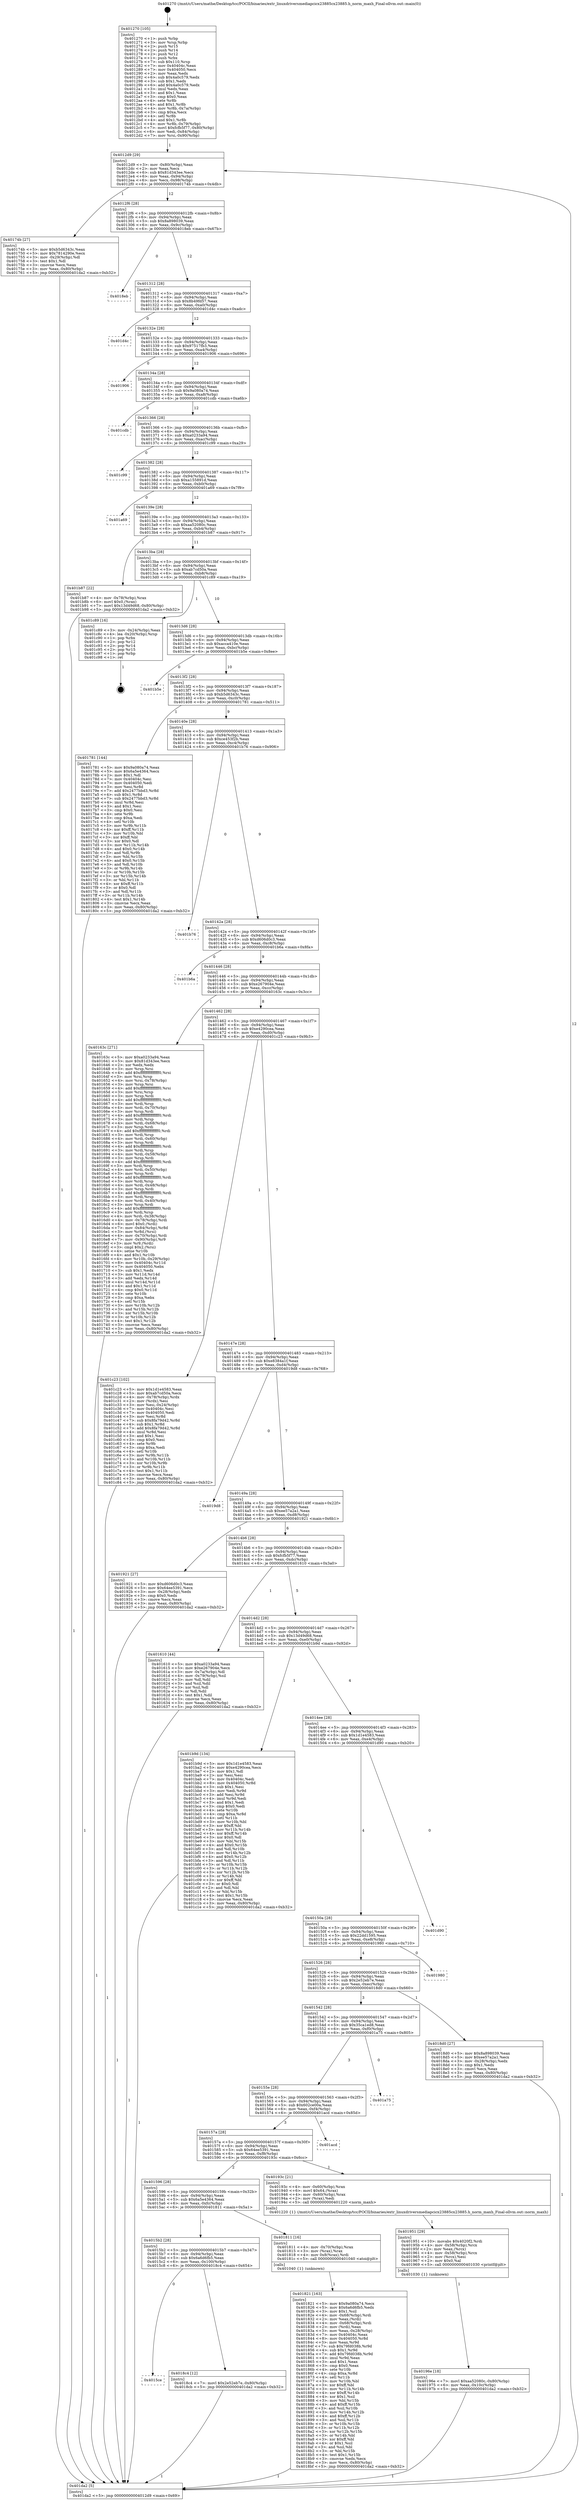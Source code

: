 digraph "0x401270" {
  label = "0x401270 (/mnt/c/Users/mathe/Desktop/tcc/POCII/binaries/extr_linuxdriversmediapcicx23885cx23885.h_norm_maxh_Final-ollvm.out::main(0))"
  labelloc = "t"
  node[shape=record]

  Entry [label="",width=0.3,height=0.3,shape=circle,fillcolor=black,style=filled]
  "0x4012d9" [label="{
     0x4012d9 [29]\l
     | [instrs]\l
     &nbsp;&nbsp;0x4012d9 \<+3\>: mov -0x80(%rbp),%eax\l
     &nbsp;&nbsp;0x4012dc \<+2\>: mov %eax,%ecx\l
     &nbsp;&nbsp;0x4012de \<+6\>: sub $0x81d343ee,%ecx\l
     &nbsp;&nbsp;0x4012e4 \<+6\>: mov %eax,-0x94(%rbp)\l
     &nbsp;&nbsp;0x4012ea \<+6\>: mov %ecx,-0x98(%rbp)\l
     &nbsp;&nbsp;0x4012f0 \<+6\>: je 000000000040174b \<main+0x4db\>\l
  }"]
  "0x40174b" [label="{
     0x40174b [27]\l
     | [instrs]\l
     &nbsp;&nbsp;0x40174b \<+5\>: mov $0xb5d6343c,%eax\l
     &nbsp;&nbsp;0x401750 \<+5\>: mov $0x7814290e,%ecx\l
     &nbsp;&nbsp;0x401755 \<+3\>: mov -0x29(%rbp),%dl\l
     &nbsp;&nbsp;0x401758 \<+3\>: test $0x1,%dl\l
     &nbsp;&nbsp;0x40175b \<+3\>: cmovne %ecx,%eax\l
     &nbsp;&nbsp;0x40175e \<+3\>: mov %eax,-0x80(%rbp)\l
     &nbsp;&nbsp;0x401761 \<+5\>: jmp 0000000000401da2 \<main+0xb32\>\l
  }"]
  "0x4012f6" [label="{
     0x4012f6 [28]\l
     | [instrs]\l
     &nbsp;&nbsp;0x4012f6 \<+5\>: jmp 00000000004012fb \<main+0x8b\>\l
     &nbsp;&nbsp;0x4012fb \<+6\>: mov -0x94(%rbp),%eax\l
     &nbsp;&nbsp;0x401301 \<+5\>: sub $0x8a898039,%eax\l
     &nbsp;&nbsp;0x401306 \<+6\>: mov %eax,-0x9c(%rbp)\l
     &nbsp;&nbsp;0x40130c \<+6\>: je 00000000004018eb \<main+0x67b\>\l
  }"]
  Exit [label="",width=0.3,height=0.3,shape=circle,fillcolor=black,style=filled,peripheries=2]
  "0x4018eb" [label="{
     0x4018eb\l
  }", style=dashed]
  "0x401312" [label="{
     0x401312 [28]\l
     | [instrs]\l
     &nbsp;&nbsp;0x401312 \<+5\>: jmp 0000000000401317 \<main+0xa7\>\l
     &nbsp;&nbsp;0x401317 \<+6\>: mov -0x94(%rbp),%eax\l
     &nbsp;&nbsp;0x40131d \<+5\>: sub $0x8b49fd57,%eax\l
     &nbsp;&nbsp;0x401322 \<+6\>: mov %eax,-0xa0(%rbp)\l
     &nbsp;&nbsp;0x401328 \<+6\>: je 0000000000401d4c \<main+0xadc\>\l
  }"]
  "0x40196e" [label="{
     0x40196e [18]\l
     | [instrs]\l
     &nbsp;&nbsp;0x40196e \<+7\>: movl $0xaa52080c,-0x80(%rbp)\l
     &nbsp;&nbsp;0x401975 \<+6\>: mov %eax,-0x10c(%rbp)\l
     &nbsp;&nbsp;0x40197b \<+5\>: jmp 0000000000401da2 \<main+0xb32\>\l
  }"]
  "0x401d4c" [label="{
     0x401d4c\l
  }", style=dashed]
  "0x40132e" [label="{
     0x40132e [28]\l
     | [instrs]\l
     &nbsp;&nbsp;0x40132e \<+5\>: jmp 0000000000401333 \<main+0xc3\>\l
     &nbsp;&nbsp;0x401333 \<+6\>: mov -0x94(%rbp),%eax\l
     &nbsp;&nbsp;0x401339 \<+5\>: sub $0x97517fb3,%eax\l
     &nbsp;&nbsp;0x40133e \<+6\>: mov %eax,-0xa4(%rbp)\l
     &nbsp;&nbsp;0x401344 \<+6\>: je 0000000000401906 \<main+0x696\>\l
  }"]
  "0x401951" [label="{
     0x401951 [29]\l
     | [instrs]\l
     &nbsp;&nbsp;0x401951 \<+10\>: movabs $0x4020f2,%rdi\l
     &nbsp;&nbsp;0x40195b \<+4\>: mov -0x58(%rbp),%rcx\l
     &nbsp;&nbsp;0x40195f \<+2\>: mov %eax,(%rcx)\l
     &nbsp;&nbsp;0x401961 \<+4\>: mov -0x58(%rbp),%rcx\l
     &nbsp;&nbsp;0x401965 \<+2\>: mov (%rcx),%esi\l
     &nbsp;&nbsp;0x401967 \<+2\>: mov $0x0,%al\l
     &nbsp;&nbsp;0x401969 \<+5\>: call 0000000000401030 \<printf@plt\>\l
     | [calls]\l
     &nbsp;&nbsp;0x401030 \{1\} (unknown)\l
  }"]
  "0x401906" [label="{
     0x401906\l
  }", style=dashed]
  "0x40134a" [label="{
     0x40134a [28]\l
     | [instrs]\l
     &nbsp;&nbsp;0x40134a \<+5\>: jmp 000000000040134f \<main+0xdf\>\l
     &nbsp;&nbsp;0x40134f \<+6\>: mov -0x94(%rbp),%eax\l
     &nbsp;&nbsp;0x401355 \<+5\>: sub $0x9a080a74,%eax\l
     &nbsp;&nbsp;0x40135a \<+6\>: mov %eax,-0xa8(%rbp)\l
     &nbsp;&nbsp;0x401360 \<+6\>: je 0000000000401cdb \<main+0xa6b\>\l
  }"]
  "0x4015ce" [label="{
     0x4015ce\l
  }", style=dashed]
  "0x401cdb" [label="{
     0x401cdb\l
  }", style=dashed]
  "0x401366" [label="{
     0x401366 [28]\l
     | [instrs]\l
     &nbsp;&nbsp;0x401366 \<+5\>: jmp 000000000040136b \<main+0xfb\>\l
     &nbsp;&nbsp;0x40136b \<+6\>: mov -0x94(%rbp),%eax\l
     &nbsp;&nbsp;0x401371 \<+5\>: sub $0xa0233a94,%eax\l
     &nbsp;&nbsp;0x401376 \<+6\>: mov %eax,-0xac(%rbp)\l
     &nbsp;&nbsp;0x40137c \<+6\>: je 0000000000401c99 \<main+0xa29\>\l
  }"]
  "0x4018c4" [label="{
     0x4018c4 [12]\l
     | [instrs]\l
     &nbsp;&nbsp;0x4018c4 \<+7\>: movl $0x2e52eb7e,-0x80(%rbp)\l
     &nbsp;&nbsp;0x4018cb \<+5\>: jmp 0000000000401da2 \<main+0xb32\>\l
  }"]
  "0x401c99" [label="{
     0x401c99\l
  }", style=dashed]
  "0x401382" [label="{
     0x401382 [28]\l
     | [instrs]\l
     &nbsp;&nbsp;0x401382 \<+5\>: jmp 0000000000401387 \<main+0x117\>\l
     &nbsp;&nbsp;0x401387 \<+6\>: mov -0x94(%rbp),%eax\l
     &nbsp;&nbsp;0x40138d \<+5\>: sub $0xa155891d,%eax\l
     &nbsp;&nbsp;0x401392 \<+6\>: mov %eax,-0xb0(%rbp)\l
     &nbsp;&nbsp;0x401398 \<+6\>: je 0000000000401a69 \<main+0x7f9\>\l
  }"]
  "0x401821" [label="{
     0x401821 [163]\l
     | [instrs]\l
     &nbsp;&nbsp;0x401821 \<+5\>: mov $0x9a080a74,%ecx\l
     &nbsp;&nbsp;0x401826 \<+5\>: mov $0x6a6d6fb5,%edx\l
     &nbsp;&nbsp;0x40182b \<+3\>: mov $0x1,%sil\l
     &nbsp;&nbsp;0x40182e \<+4\>: mov -0x68(%rbp),%rdi\l
     &nbsp;&nbsp;0x401832 \<+2\>: mov %eax,(%rdi)\l
     &nbsp;&nbsp;0x401834 \<+4\>: mov -0x68(%rbp),%rdi\l
     &nbsp;&nbsp;0x401838 \<+2\>: mov (%rdi),%eax\l
     &nbsp;&nbsp;0x40183a \<+3\>: mov %eax,-0x28(%rbp)\l
     &nbsp;&nbsp;0x40183d \<+7\>: mov 0x40404c,%eax\l
     &nbsp;&nbsp;0x401844 \<+8\>: mov 0x404050,%r8d\l
     &nbsp;&nbsp;0x40184c \<+3\>: mov %eax,%r9d\l
     &nbsp;&nbsp;0x40184f \<+7\>: sub $0x79fd038b,%r9d\l
     &nbsp;&nbsp;0x401856 \<+4\>: sub $0x1,%r9d\l
     &nbsp;&nbsp;0x40185a \<+7\>: add $0x79fd038b,%r9d\l
     &nbsp;&nbsp;0x401861 \<+4\>: imul %r9d,%eax\l
     &nbsp;&nbsp;0x401865 \<+3\>: and $0x1,%eax\l
     &nbsp;&nbsp;0x401868 \<+3\>: cmp $0x0,%eax\l
     &nbsp;&nbsp;0x40186b \<+4\>: sete %r10b\l
     &nbsp;&nbsp;0x40186f \<+4\>: cmp $0xa,%r8d\l
     &nbsp;&nbsp;0x401873 \<+4\>: setl %r11b\l
     &nbsp;&nbsp;0x401877 \<+3\>: mov %r10b,%bl\l
     &nbsp;&nbsp;0x40187a \<+3\>: xor $0xff,%bl\l
     &nbsp;&nbsp;0x40187d \<+3\>: mov %r11b,%r14b\l
     &nbsp;&nbsp;0x401880 \<+4\>: xor $0xff,%r14b\l
     &nbsp;&nbsp;0x401884 \<+4\>: xor $0x1,%sil\l
     &nbsp;&nbsp;0x401888 \<+3\>: mov %bl,%r15b\l
     &nbsp;&nbsp;0x40188b \<+4\>: and $0xff,%r15b\l
     &nbsp;&nbsp;0x40188f \<+3\>: and %sil,%r10b\l
     &nbsp;&nbsp;0x401892 \<+3\>: mov %r14b,%r12b\l
     &nbsp;&nbsp;0x401895 \<+4\>: and $0xff,%r12b\l
     &nbsp;&nbsp;0x401899 \<+3\>: and %sil,%r11b\l
     &nbsp;&nbsp;0x40189c \<+3\>: or %r10b,%r15b\l
     &nbsp;&nbsp;0x40189f \<+3\>: or %r11b,%r12b\l
     &nbsp;&nbsp;0x4018a2 \<+3\>: xor %r12b,%r15b\l
     &nbsp;&nbsp;0x4018a5 \<+3\>: or %r14b,%bl\l
     &nbsp;&nbsp;0x4018a8 \<+3\>: xor $0xff,%bl\l
     &nbsp;&nbsp;0x4018ab \<+4\>: or $0x1,%sil\l
     &nbsp;&nbsp;0x4018af \<+3\>: and %sil,%bl\l
     &nbsp;&nbsp;0x4018b2 \<+3\>: or %bl,%r15b\l
     &nbsp;&nbsp;0x4018b5 \<+4\>: test $0x1,%r15b\l
     &nbsp;&nbsp;0x4018b9 \<+3\>: cmovne %edx,%ecx\l
     &nbsp;&nbsp;0x4018bc \<+3\>: mov %ecx,-0x80(%rbp)\l
     &nbsp;&nbsp;0x4018bf \<+5\>: jmp 0000000000401da2 \<main+0xb32\>\l
  }"]
  "0x401a69" [label="{
     0x401a69\l
  }", style=dashed]
  "0x40139e" [label="{
     0x40139e [28]\l
     | [instrs]\l
     &nbsp;&nbsp;0x40139e \<+5\>: jmp 00000000004013a3 \<main+0x133\>\l
     &nbsp;&nbsp;0x4013a3 \<+6\>: mov -0x94(%rbp),%eax\l
     &nbsp;&nbsp;0x4013a9 \<+5\>: sub $0xaa52080c,%eax\l
     &nbsp;&nbsp;0x4013ae \<+6\>: mov %eax,-0xb4(%rbp)\l
     &nbsp;&nbsp;0x4013b4 \<+6\>: je 0000000000401b87 \<main+0x917\>\l
  }"]
  "0x4015b2" [label="{
     0x4015b2 [28]\l
     | [instrs]\l
     &nbsp;&nbsp;0x4015b2 \<+5\>: jmp 00000000004015b7 \<main+0x347\>\l
     &nbsp;&nbsp;0x4015b7 \<+6\>: mov -0x94(%rbp),%eax\l
     &nbsp;&nbsp;0x4015bd \<+5\>: sub $0x6a6d6fb5,%eax\l
     &nbsp;&nbsp;0x4015c2 \<+6\>: mov %eax,-0x100(%rbp)\l
     &nbsp;&nbsp;0x4015c8 \<+6\>: je 00000000004018c4 \<main+0x654\>\l
  }"]
  "0x401b87" [label="{
     0x401b87 [22]\l
     | [instrs]\l
     &nbsp;&nbsp;0x401b87 \<+4\>: mov -0x78(%rbp),%rax\l
     &nbsp;&nbsp;0x401b8b \<+6\>: movl $0x0,(%rax)\l
     &nbsp;&nbsp;0x401b91 \<+7\>: movl $0x13d49d68,-0x80(%rbp)\l
     &nbsp;&nbsp;0x401b98 \<+5\>: jmp 0000000000401da2 \<main+0xb32\>\l
  }"]
  "0x4013ba" [label="{
     0x4013ba [28]\l
     | [instrs]\l
     &nbsp;&nbsp;0x4013ba \<+5\>: jmp 00000000004013bf \<main+0x14f\>\l
     &nbsp;&nbsp;0x4013bf \<+6\>: mov -0x94(%rbp),%eax\l
     &nbsp;&nbsp;0x4013c5 \<+5\>: sub $0xab7cd50a,%eax\l
     &nbsp;&nbsp;0x4013ca \<+6\>: mov %eax,-0xb8(%rbp)\l
     &nbsp;&nbsp;0x4013d0 \<+6\>: je 0000000000401c89 \<main+0xa19\>\l
  }"]
  "0x401811" [label="{
     0x401811 [16]\l
     | [instrs]\l
     &nbsp;&nbsp;0x401811 \<+4\>: mov -0x70(%rbp),%rax\l
     &nbsp;&nbsp;0x401815 \<+3\>: mov (%rax),%rax\l
     &nbsp;&nbsp;0x401818 \<+4\>: mov 0x8(%rax),%rdi\l
     &nbsp;&nbsp;0x40181c \<+5\>: call 0000000000401040 \<atoi@plt\>\l
     | [calls]\l
     &nbsp;&nbsp;0x401040 \{1\} (unknown)\l
  }"]
  "0x401c89" [label="{
     0x401c89 [16]\l
     | [instrs]\l
     &nbsp;&nbsp;0x401c89 \<+3\>: mov -0x24(%rbp),%eax\l
     &nbsp;&nbsp;0x401c8c \<+4\>: lea -0x20(%rbp),%rsp\l
     &nbsp;&nbsp;0x401c90 \<+1\>: pop %rbx\l
     &nbsp;&nbsp;0x401c91 \<+2\>: pop %r12\l
     &nbsp;&nbsp;0x401c93 \<+2\>: pop %r14\l
     &nbsp;&nbsp;0x401c95 \<+2\>: pop %r15\l
     &nbsp;&nbsp;0x401c97 \<+1\>: pop %rbp\l
     &nbsp;&nbsp;0x401c98 \<+1\>: ret\l
  }"]
  "0x4013d6" [label="{
     0x4013d6 [28]\l
     | [instrs]\l
     &nbsp;&nbsp;0x4013d6 \<+5\>: jmp 00000000004013db \<main+0x16b\>\l
     &nbsp;&nbsp;0x4013db \<+6\>: mov -0x94(%rbp),%eax\l
     &nbsp;&nbsp;0x4013e1 \<+5\>: sub $0xacca410e,%eax\l
     &nbsp;&nbsp;0x4013e6 \<+6\>: mov %eax,-0xbc(%rbp)\l
     &nbsp;&nbsp;0x4013ec \<+6\>: je 0000000000401b5e \<main+0x8ee\>\l
  }"]
  "0x401596" [label="{
     0x401596 [28]\l
     | [instrs]\l
     &nbsp;&nbsp;0x401596 \<+5\>: jmp 000000000040159b \<main+0x32b\>\l
     &nbsp;&nbsp;0x40159b \<+6\>: mov -0x94(%rbp),%eax\l
     &nbsp;&nbsp;0x4015a1 \<+5\>: sub $0x6a5e4364,%eax\l
     &nbsp;&nbsp;0x4015a6 \<+6\>: mov %eax,-0xfc(%rbp)\l
     &nbsp;&nbsp;0x4015ac \<+6\>: je 0000000000401811 \<main+0x5a1\>\l
  }"]
  "0x401b5e" [label="{
     0x401b5e\l
  }", style=dashed]
  "0x4013f2" [label="{
     0x4013f2 [28]\l
     | [instrs]\l
     &nbsp;&nbsp;0x4013f2 \<+5\>: jmp 00000000004013f7 \<main+0x187\>\l
     &nbsp;&nbsp;0x4013f7 \<+6\>: mov -0x94(%rbp),%eax\l
     &nbsp;&nbsp;0x4013fd \<+5\>: sub $0xb5d6343c,%eax\l
     &nbsp;&nbsp;0x401402 \<+6\>: mov %eax,-0xc0(%rbp)\l
     &nbsp;&nbsp;0x401408 \<+6\>: je 0000000000401781 \<main+0x511\>\l
  }"]
  "0x40193c" [label="{
     0x40193c [21]\l
     | [instrs]\l
     &nbsp;&nbsp;0x40193c \<+4\>: mov -0x60(%rbp),%rax\l
     &nbsp;&nbsp;0x401940 \<+6\>: movl $0x64,(%rax)\l
     &nbsp;&nbsp;0x401946 \<+4\>: mov -0x60(%rbp),%rax\l
     &nbsp;&nbsp;0x40194a \<+2\>: mov (%rax),%edi\l
     &nbsp;&nbsp;0x40194c \<+5\>: call 0000000000401220 \<norm_maxh\>\l
     | [calls]\l
     &nbsp;&nbsp;0x401220 \{1\} (/mnt/c/Users/mathe/Desktop/tcc/POCII/binaries/extr_linuxdriversmediapcicx23885cx23885.h_norm_maxh_Final-ollvm.out::norm_maxh)\l
  }"]
  "0x401781" [label="{
     0x401781 [144]\l
     | [instrs]\l
     &nbsp;&nbsp;0x401781 \<+5\>: mov $0x9a080a74,%eax\l
     &nbsp;&nbsp;0x401786 \<+5\>: mov $0x6a5e4364,%ecx\l
     &nbsp;&nbsp;0x40178b \<+2\>: mov $0x1,%dl\l
     &nbsp;&nbsp;0x40178d \<+7\>: mov 0x40404c,%esi\l
     &nbsp;&nbsp;0x401794 \<+7\>: mov 0x404050,%edi\l
     &nbsp;&nbsp;0x40179b \<+3\>: mov %esi,%r8d\l
     &nbsp;&nbsp;0x40179e \<+7\>: add $0x2477bbd3,%r8d\l
     &nbsp;&nbsp;0x4017a5 \<+4\>: sub $0x1,%r8d\l
     &nbsp;&nbsp;0x4017a9 \<+7\>: sub $0x2477bbd3,%r8d\l
     &nbsp;&nbsp;0x4017b0 \<+4\>: imul %r8d,%esi\l
     &nbsp;&nbsp;0x4017b4 \<+3\>: and $0x1,%esi\l
     &nbsp;&nbsp;0x4017b7 \<+3\>: cmp $0x0,%esi\l
     &nbsp;&nbsp;0x4017ba \<+4\>: sete %r9b\l
     &nbsp;&nbsp;0x4017be \<+3\>: cmp $0xa,%edi\l
     &nbsp;&nbsp;0x4017c1 \<+4\>: setl %r10b\l
     &nbsp;&nbsp;0x4017c5 \<+3\>: mov %r9b,%r11b\l
     &nbsp;&nbsp;0x4017c8 \<+4\>: xor $0xff,%r11b\l
     &nbsp;&nbsp;0x4017cc \<+3\>: mov %r10b,%bl\l
     &nbsp;&nbsp;0x4017cf \<+3\>: xor $0xff,%bl\l
     &nbsp;&nbsp;0x4017d2 \<+3\>: xor $0x0,%dl\l
     &nbsp;&nbsp;0x4017d5 \<+3\>: mov %r11b,%r14b\l
     &nbsp;&nbsp;0x4017d8 \<+4\>: and $0x0,%r14b\l
     &nbsp;&nbsp;0x4017dc \<+3\>: and %dl,%r9b\l
     &nbsp;&nbsp;0x4017df \<+3\>: mov %bl,%r15b\l
     &nbsp;&nbsp;0x4017e2 \<+4\>: and $0x0,%r15b\l
     &nbsp;&nbsp;0x4017e6 \<+3\>: and %dl,%r10b\l
     &nbsp;&nbsp;0x4017e9 \<+3\>: or %r9b,%r14b\l
     &nbsp;&nbsp;0x4017ec \<+3\>: or %r10b,%r15b\l
     &nbsp;&nbsp;0x4017ef \<+3\>: xor %r15b,%r14b\l
     &nbsp;&nbsp;0x4017f2 \<+3\>: or %bl,%r11b\l
     &nbsp;&nbsp;0x4017f5 \<+4\>: xor $0xff,%r11b\l
     &nbsp;&nbsp;0x4017f9 \<+3\>: or $0x0,%dl\l
     &nbsp;&nbsp;0x4017fc \<+3\>: and %dl,%r11b\l
     &nbsp;&nbsp;0x4017ff \<+3\>: or %r11b,%r14b\l
     &nbsp;&nbsp;0x401802 \<+4\>: test $0x1,%r14b\l
     &nbsp;&nbsp;0x401806 \<+3\>: cmovne %ecx,%eax\l
     &nbsp;&nbsp;0x401809 \<+3\>: mov %eax,-0x80(%rbp)\l
     &nbsp;&nbsp;0x40180c \<+5\>: jmp 0000000000401da2 \<main+0xb32\>\l
  }"]
  "0x40140e" [label="{
     0x40140e [28]\l
     | [instrs]\l
     &nbsp;&nbsp;0x40140e \<+5\>: jmp 0000000000401413 \<main+0x1a3\>\l
     &nbsp;&nbsp;0x401413 \<+6\>: mov -0x94(%rbp),%eax\l
     &nbsp;&nbsp;0x401419 \<+5\>: sub $0xce453f2b,%eax\l
     &nbsp;&nbsp;0x40141e \<+6\>: mov %eax,-0xc4(%rbp)\l
     &nbsp;&nbsp;0x401424 \<+6\>: je 0000000000401b76 \<main+0x906\>\l
  }"]
  "0x40157a" [label="{
     0x40157a [28]\l
     | [instrs]\l
     &nbsp;&nbsp;0x40157a \<+5\>: jmp 000000000040157f \<main+0x30f\>\l
     &nbsp;&nbsp;0x40157f \<+6\>: mov -0x94(%rbp),%eax\l
     &nbsp;&nbsp;0x401585 \<+5\>: sub $0x64ee5391,%eax\l
     &nbsp;&nbsp;0x40158a \<+6\>: mov %eax,-0xf8(%rbp)\l
     &nbsp;&nbsp;0x401590 \<+6\>: je 000000000040193c \<main+0x6cc\>\l
  }"]
  "0x401b76" [label="{
     0x401b76\l
  }", style=dashed]
  "0x40142a" [label="{
     0x40142a [28]\l
     | [instrs]\l
     &nbsp;&nbsp;0x40142a \<+5\>: jmp 000000000040142f \<main+0x1bf\>\l
     &nbsp;&nbsp;0x40142f \<+6\>: mov -0x94(%rbp),%eax\l
     &nbsp;&nbsp;0x401435 \<+5\>: sub $0xd606d0c3,%eax\l
     &nbsp;&nbsp;0x40143a \<+6\>: mov %eax,-0xc8(%rbp)\l
     &nbsp;&nbsp;0x401440 \<+6\>: je 0000000000401b6a \<main+0x8fa\>\l
  }"]
  "0x401acd" [label="{
     0x401acd\l
  }", style=dashed]
  "0x401b6a" [label="{
     0x401b6a\l
  }", style=dashed]
  "0x401446" [label="{
     0x401446 [28]\l
     | [instrs]\l
     &nbsp;&nbsp;0x401446 \<+5\>: jmp 000000000040144b \<main+0x1db\>\l
     &nbsp;&nbsp;0x40144b \<+6\>: mov -0x94(%rbp),%eax\l
     &nbsp;&nbsp;0x401451 \<+5\>: sub $0xe267904e,%eax\l
     &nbsp;&nbsp;0x401456 \<+6\>: mov %eax,-0xcc(%rbp)\l
     &nbsp;&nbsp;0x40145c \<+6\>: je 000000000040163c \<main+0x3cc\>\l
  }"]
  "0x40155e" [label="{
     0x40155e [28]\l
     | [instrs]\l
     &nbsp;&nbsp;0x40155e \<+5\>: jmp 0000000000401563 \<main+0x2f3\>\l
     &nbsp;&nbsp;0x401563 \<+6\>: mov -0x94(%rbp),%eax\l
     &nbsp;&nbsp;0x401569 \<+5\>: sub $0x602ce00a,%eax\l
     &nbsp;&nbsp;0x40156e \<+6\>: mov %eax,-0xf4(%rbp)\l
     &nbsp;&nbsp;0x401574 \<+6\>: je 0000000000401acd \<main+0x85d\>\l
  }"]
  "0x40163c" [label="{
     0x40163c [271]\l
     | [instrs]\l
     &nbsp;&nbsp;0x40163c \<+5\>: mov $0xa0233a94,%eax\l
     &nbsp;&nbsp;0x401641 \<+5\>: mov $0x81d343ee,%ecx\l
     &nbsp;&nbsp;0x401646 \<+2\>: xor %edx,%edx\l
     &nbsp;&nbsp;0x401648 \<+3\>: mov %rsp,%rsi\l
     &nbsp;&nbsp;0x40164b \<+4\>: add $0xfffffffffffffff0,%rsi\l
     &nbsp;&nbsp;0x40164f \<+3\>: mov %rsi,%rsp\l
     &nbsp;&nbsp;0x401652 \<+4\>: mov %rsi,-0x78(%rbp)\l
     &nbsp;&nbsp;0x401656 \<+3\>: mov %rsp,%rsi\l
     &nbsp;&nbsp;0x401659 \<+4\>: add $0xfffffffffffffff0,%rsi\l
     &nbsp;&nbsp;0x40165d \<+3\>: mov %rsi,%rsp\l
     &nbsp;&nbsp;0x401660 \<+3\>: mov %rsp,%rdi\l
     &nbsp;&nbsp;0x401663 \<+4\>: add $0xfffffffffffffff0,%rdi\l
     &nbsp;&nbsp;0x401667 \<+3\>: mov %rdi,%rsp\l
     &nbsp;&nbsp;0x40166a \<+4\>: mov %rdi,-0x70(%rbp)\l
     &nbsp;&nbsp;0x40166e \<+3\>: mov %rsp,%rdi\l
     &nbsp;&nbsp;0x401671 \<+4\>: add $0xfffffffffffffff0,%rdi\l
     &nbsp;&nbsp;0x401675 \<+3\>: mov %rdi,%rsp\l
     &nbsp;&nbsp;0x401678 \<+4\>: mov %rdi,-0x68(%rbp)\l
     &nbsp;&nbsp;0x40167c \<+3\>: mov %rsp,%rdi\l
     &nbsp;&nbsp;0x40167f \<+4\>: add $0xfffffffffffffff0,%rdi\l
     &nbsp;&nbsp;0x401683 \<+3\>: mov %rdi,%rsp\l
     &nbsp;&nbsp;0x401686 \<+4\>: mov %rdi,-0x60(%rbp)\l
     &nbsp;&nbsp;0x40168a \<+3\>: mov %rsp,%rdi\l
     &nbsp;&nbsp;0x40168d \<+4\>: add $0xfffffffffffffff0,%rdi\l
     &nbsp;&nbsp;0x401691 \<+3\>: mov %rdi,%rsp\l
     &nbsp;&nbsp;0x401694 \<+4\>: mov %rdi,-0x58(%rbp)\l
     &nbsp;&nbsp;0x401698 \<+3\>: mov %rsp,%rdi\l
     &nbsp;&nbsp;0x40169b \<+4\>: add $0xfffffffffffffff0,%rdi\l
     &nbsp;&nbsp;0x40169f \<+3\>: mov %rdi,%rsp\l
     &nbsp;&nbsp;0x4016a2 \<+4\>: mov %rdi,-0x50(%rbp)\l
     &nbsp;&nbsp;0x4016a6 \<+3\>: mov %rsp,%rdi\l
     &nbsp;&nbsp;0x4016a9 \<+4\>: add $0xfffffffffffffff0,%rdi\l
     &nbsp;&nbsp;0x4016ad \<+3\>: mov %rdi,%rsp\l
     &nbsp;&nbsp;0x4016b0 \<+4\>: mov %rdi,-0x48(%rbp)\l
     &nbsp;&nbsp;0x4016b4 \<+3\>: mov %rsp,%rdi\l
     &nbsp;&nbsp;0x4016b7 \<+4\>: add $0xfffffffffffffff0,%rdi\l
     &nbsp;&nbsp;0x4016bb \<+3\>: mov %rdi,%rsp\l
     &nbsp;&nbsp;0x4016be \<+4\>: mov %rdi,-0x40(%rbp)\l
     &nbsp;&nbsp;0x4016c2 \<+3\>: mov %rsp,%rdi\l
     &nbsp;&nbsp;0x4016c5 \<+4\>: add $0xfffffffffffffff0,%rdi\l
     &nbsp;&nbsp;0x4016c9 \<+3\>: mov %rdi,%rsp\l
     &nbsp;&nbsp;0x4016cc \<+4\>: mov %rdi,-0x38(%rbp)\l
     &nbsp;&nbsp;0x4016d0 \<+4\>: mov -0x78(%rbp),%rdi\l
     &nbsp;&nbsp;0x4016d4 \<+6\>: movl $0x0,(%rdi)\l
     &nbsp;&nbsp;0x4016da \<+7\>: mov -0x84(%rbp),%r8d\l
     &nbsp;&nbsp;0x4016e1 \<+3\>: mov %r8d,(%rsi)\l
     &nbsp;&nbsp;0x4016e4 \<+4\>: mov -0x70(%rbp),%rdi\l
     &nbsp;&nbsp;0x4016e8 \<+7\>: mov -0x90(%rbp),%r9\l
     &nbsp;&nbsp;0x4016ef \<+3\>: mov %r9,(%rdi)\l
     &nbsp;&nbsp;0x4016f2 \<+3\>: cmpl $0x2,(%rsi)\l
     &nbsp;&nbsp;0x4016f5 \<+4\>: setne %r10b\l
     &nbsp;&nbsp;0x4016f9 \<+4\>: and $0x1,%r10b\l
     &nbsp;&nbsp;0x4016fd \<+4\>: mov %r10b,-0x29(%rbp)\l
     &nbsp;&nbsp;0x401701 \<+8\>: mov 0x40404c,%r11d\l
     &nbsp;&nbsp;0x401709 \<+7\>: mov 0x404050,%ebx\l
     &nbsp;&nbsp;0x401710 \<+3\>: sub $0x1,%edx\l
     &nbsp;&nbsp;0x401713 \<+3\>: mov %r11d,%r14d\l
     &nbsp;&nbsp;0x401716 \<+3\>: add %edx,%r14d\l
     &nbsp;&nbsp;0x401719 \<+4\>: imul %r14d,%r11d\l
     &nbsp;&nbsp;0x40171d \<+4\>: and $0x1,%r11d\l
     &nbsp;&nbsp;0x401721 \<+4\>: cmp $0x0,%r11d\l
     &nbsp;&nbsp;0x401725 \<+4\>: sete %r10b\l
     &nbsp;&nbsp;0x401729 \<+3\>: cmp $0xa,%ebx\l
     &nbsp;&nbsp;0x40172c \<+4\>: setl %r15b\l
     &nbsp;&nbsp;0x401730 \<+3\>: mov %r10b,%r12b\l
     &nbsp;&nbsp;0x401733 \<+3\>: and %r15b,%r12b\l
     &nbsp;&nbsp;0x401736 \<+3\>: xor %r15b,%r10b\l
     &nbsp;&nbsp;0x401739 \<+3\>: or %r10b,%r12b\l
     &nbsp;&nbsp;0x40173c \<+4\>: test $0x1,%r12b\l
     &nbsp;&nbsp;0x401740 \<+3\>: cmovne %ecx,%eax\l
     &nbsp;&nbsp;0x401743 \<+3\>: mov %eax,-0x80(%rbp)\l
     &nbsp;&nbsp;0x401746 \<+5\>: jmp 0000000000401da2 \<main+0xb32\>\l
  }"]
  "0x401462" [label="{
     0x401462 [28]\l
     | [instrs]\l
     &nbsp;&nbsp;0x401462 \<+5\>: jmp 0000000000401467 \<main+0x1f7\>\l
     &nbsp;&nbsp;0x401467 \<+6\>: mov -0x94(%rbp),%eax\l
     &nbsp;&nbsp;0x40146d \<+5\>: sub $0xe4290cea,%eax\l
     &nbsp;&nbsp;0x401472 \<+6\>: mov %eax,-0xd0(%rbp)\l
     &nbsp;&nbsp;0x401478 \<+6\>: je 0000000000401c23 \<main+0x9b3\>\l
  }"]
  "0x401a75" [label="{
     0x401a75\l
  }", style=dashed]
  "0x401c23" [label="{
     0x401c23 [102]\l
     | [instrs]\l
     &nbsp;&nbsp;0x401c23 \<+5\>: mov $0x1d1e4583,%eax\l
     &nbsp;&nbsp;0x401c28 \<+5\>: mov $0xab7cd50a,%ecx\l
     &nbsp;&nbsp;0x401c2d \<+4\>: mov -0x78(%rbp),%rdx\l
     &nbsp;&nbsp;0x401c31 \<+2\>: mov (%rdx),%esi\l
     &nbsp;&nbsp;0x401c33 \<+3\>: mov %esi,-0x24(%rbp)\l
     &nbsp;&nbsp;0x401c36 \<+7\>: mov 0x40404c,%esi\l
     &nbsp;&nbsp;0x401c3d \<+7\>: mov 0x404050,%edi\l
     &nbsp;&nbsp;0x401c44 \<+3\>: mov %esi,%r8d\l
     &nbsp;&nbsp;0x401c47 \<+7\>: sub $0x8fa79d42,%r8d\l
     &nbsp;&nbsp;0x401c4e \<+4\>: sub $0x1,%r8d\l
     &nbsp;&nbsp;0x401c52 \<+7\>: add $0x8fa79d42,%r8d\l
     &nbsp;&nbsp;0x401c59 \<+4\>: imul %r8d,%esi\l
     &nbsp;&nbsp;0x401c5d \<+3\>: and $0x1,%esi\l
     &nbsp;&nbsp;0x401c60 \<+3\>: cmp $0x0,%esi\l
     &nbsp;&nbsp;0x401c63 \<+4\>: sete %r9b\l
     &nbsp;&nbsp;0x401c67 \<+3\>: cmp $0xa,%edi\l
     &nbsp;&nbsp;0x401c6a \<+4\>: setl %r10b\l
     &nbsp;&nbsp;0x401c6e \<+3\>: mov %r9b,%r11b\l
     &nbsp;&nbsp;0x401c71 \<+3\>: and %r10b,%r11b\l
     &nbsp;&nbsp;0x401c74 \<+3\>: xor %r10b,%r9b\l
     &nbsp;&nbsp;0x401c77 \<+3\>: or %r9b,%r11b\l
     &nbsp;&nbsp;0x401c7a \<+4\>: test $0x1,%r11b\l
     &nbsp;&nbsp;0x401c7e \<+3\>: cmovne %ecx,%eax\l
     &nbsp;&nbsp;0x401c81 \<+3\>: mov %eax,-0x80(%rbp)\l
     &nbsp;&nbsp;0x401c84 \<+5\>: jmp 0000000000401da2 \<main+0xb32\>\l
  }"]
  "0x40147e" [label="{
     0x40147e [28]\l
     | [instrs]\l
     &nbsp;&nbsp;0x40147e \<+5\>: jmp 0000000000401483 \<main+0x213\>\l
     &nbsp;&nbsp;0x401483 \<+6\>: mov -0x94(%rbp),%eax\l
     &nbsp;&nbsp;0x401489 \<+5\>: sub $0xe8384a1f,%eax\l
     &nbsp;&nbsp;0x40148e \<+6\>: mov %eax,-0xd4(%rbp)\l
     &nbsp;&nbsp;0x401494 \<+6\>: je 00000000004019d8 \<main+0x768\>\l
  }"]
  "0x401542" [label="{
     0x401542 [28]\l
     | [instrs]\l
     &nbsp;&nbsp;0x401542 \<+5\>: jmp 0000000000401547 \<main+0x2d7\>\l
     &nbsp;&nbsp;0x401547 \<+6\>: mov -0x94(%rbp),%eax\l
     &nbsp;&nbsp;0x40154d \<+5\>: sub $0x35ca1ed8,%eax\l
     &nbsp;&nbsp;0x401552 \<+6\>: mov %eax,-0xf0(%rbp)\l
     &nbsp;&nbsp;0x401558 \<+6\>: je 0000000000401a75 \<main+0x805\>\l
  }"]
  "0x4019d8" [label="{
     0x4019d8\l
  }", style=dashed]
  "0x40149a" [label="{
     0x40149a [28]\l
     | [instrs]\l
     &nbsp;&nbsp;0x40149a \<+5\>: jmp 000000000040149f \<main+0x22f\>\l
     &nbsp;&nbsp;0x40149f \<+6\>: mov -0x94(%rbp),%eax\l
     &nbsp;&nbsp;0x4014a5 \<+5\>: sub $0xee57a2a1,%eax\l
     &nbsp;&nbsp;0x4014aa \<+6\>: mov %eax,-0xd8(%rbp)\l
     &nbsp;&nbsp;0x4014b0 \<+6\>: je 0000000000401921 \<main+0x6b1\>\l
  }"]
  "0x4018d0" [label="{
     0x4018d0 [27]\l
     | [instrs]\l
     &nbsp;&nbsp;0x4018d0 \<+5\>: mov $0x8a898039,%eax\l
     &nbsp;&nbsp;0x4018d5 \<+5\>: mov $0xee57a2a1,%ecx\l
     &nbsp;&nbsp;0x4018da \<+3\>: mov -0x28(%rbp),%edx\l
     &nbsp;&nbsp;0x4018dd \<+3\>: cmp $0x1,%edx\l
     &nbsp;&nbsp;0x4018e0 \<+3\>: cmovl %ecx,%eax\l
     &nbsp;&nbsp;0x4018e3 \<+3\>: mov %eax,-0x80(%rbp)\l
     &nbsp;&nbsp;0x4018e6 \<+5\>: jmp 0000000000401da2 \<main+0xb32\>\l
  }"]
  "0x401921" [label="{
     0x401921 [27]\l
     | [instrs]\l
     &nbsp;&nbsp;0x401921 \<+5\>: mov $0xd606d0c3,%eax\l
     &nbsp;&nbsp;0x401926 \<+5\>: mov $0x64ee5391,%ecx\l
     &nbsp;&nbsp;0x40192b \<+3\>: mov -0x28(%rbp),%edx\l
     &nbsp;&nbsp;0x40192e \<+3\>: cmp $0x0,%edx\l
     &nbsp;&nbsp;0x401931 \<+3\>: cmove %ecx,%eax\l
     &nbsp;&nbsp;0x401934 \<+3\>: mov %eax,-0x80(%rbp)\l
     &nbsp;&nbsp;0x401937 \<+5\>: jmp 0000000000401da2 \<main+0xb32\>\l
  }"]
  "0x4014b6" [label="{
     0x4014b6 [28]\l
     | [instrs]\l
     &nbsp;&nbsp;0x4014b6 \<+5\>: jmp 00000000004014bb \<main+0x24b\>\l
     &nbsp;&nbsp;0x4014bb \<+6\>: mov -0x94(%rbp),%eax\l
     &nbsp;&nbsp;0x4014c1 \<+5\>: sub $0xfcfb5f77,%eax\l
     &nbsp;&nbsp;0x4014c6 \<+6\>: mov %eax,-0xdc(%rbp)\l
     &nbsp;&nbsp;0x4014cc \<+6\>: je 0000000000401610 \<main+0x3a0\>\l
  }"]
  "0x401526" [label="{
     0x401526 [28]\l
     | [instrs]\l
     &nbsp;&nbsp;0x401526 \<+5\>: jmp 000000000040152b \<main+0x2bb\>\l
     &nbsp;&nbsp;0x40152b \<+6\>: mov -0x94(%rbp),%eax\l
     &nbsp;&nbsp;0x401531 \<+5\>: sub $0x2e52eb7e,%eax\l
     &nbsp;&nbsp;0x401536 \<+6\>: mov %eax,-0xec(%rbp)\l
     &nbsp;&nbsp;0x40153c \<+6\>: je 00000000004018d0 \<main+0x660\>\l
  }"]
  "0x401610" [label="{
     0x401610 [44]\l
     | [instrs]\l
     &nbsp;&nbsp;0x401610 \<+5\>: mov $0xa0233a94,%eax\l
     &nbsp;&nbsp;0x401615 \<+5\>: mov $0xe267904e,%ecx\l
     &nbsp;&nbsp;0x40161a \<+3\>: mov -0x7a(%rbp),%dl\l
     &nbsp;&nbsp;0x40161d \<+4\>: mov -0x79(%rbp),%sil\l
     &nbsp;&nbsp;0x401621 \<+3\>: mov %dl,%dil\l
     &nbsp;&nbsp;0x401624 \<+3\>: and %sil,%dil\l
     &nbsp;&nbsp;0x401627 \<+3\>: xor %sil,%dl\l
     &nbsp;&nbsp;0x40162a \<+3\>: or %dl,%dil\l
     &nbsp;&nbsp;0x40162d \<+4\>: test $0x1,%dil\l
     &nbsp;&nbsp;0x401631 \<+3\>: cmovne %ecx,%eax\l
     &nbsp;&nbsp;0x401634 \<+3\>: mov %eax,-0x80(%rbp)\l
     &nbsp;&nbsp;0x401637 \<+5\>: jmp 0000000000401da2 \<main+0xb32\>\l
  }"]
  "0x4014d2" [label="{
     0x4014d2 [28]\l
     | [instrs]\l
     &nbsp;&nbsp;0x4014d2 \<+5\>: jmp 00000000004014d7 \<main+0x267\>\l
     &nbsp;&nbsp;0x4014d7 \<+6\>: mov -0x94(%rbp),%eax\l
     &nbsp;&nbsp;0x4014dd \<+5\>: sub $0x13d49d68,%eax\l
     &nbsp;&nbsp;0x4014e2 \<+6\>: mov %eax,-0xe0(%rbp)\l
     &nbsp;&nbsp;0x4014e8 \<+6\>: je 0000000000401b9d \<main+0x92d\>\l
  }"]
  "0x401da2" [label="{
     0x401da2 [5]\l
     | [instrs]\l
     &nbsp;&nbsp;0x401da2 \<+5\>: jmp 00000000004012d9 \<main+0x69\>\l
  }"]
  "0x401270" [label="{
     0x401270 [105]\l
     | [instrs]\l
     &nbsp;&nbsp;0x401270 \<+1\>: push %rbp\l
     &nbsp;&nbsp;0x401271 \<+3\>: mov %rsp,%rbp\l
     &nbsp;&nbsp;0x401274 \<+2\>: push %r15\l
     &nbsp;&nbsp;0x401276 \<+2\>: push %r14\l
     &nbsp;&nbsp;0x401278 \<+2\>: push %r12\l
     &nbsp;&nbsp;0x40127a \<+1\>: push %rbx\l
     &nbsp;&nbsp;0x40127b \<+7\>: sub $0x110,%rsp\l
     &nbsp;&nbsp;0x401282 \<+7\>: mov 0x40404c,%eax\l
     &nbsp;&nbsp;0x401289 \<+7\>: mov 0x404050,%ecx\l
     &nbsp;&nbsp;0x401290 \<+2\>: mov %eax,%edx\l
     &nbsp;&nbsp;0x401292 \<+6\>: sub $0x4a0c579,%edx\l
     &nbsp;&nbsp;0x401298 \<+3\>: sub $0x1,%edx\l
     &nbsp;&nbsp;0x40129b \<+6\>: add $0x4a0c579,%edx\l
     &nbsp;&nbsp;0x4012a1 \<+3\>: imul %edx,%eax\l
     &nbsp;&nbsp;0x4012a4 \<+3\>: and $0x1,%eax\l
     &nbsp;&nbsp;0x4012a7 \<+3\>: cmp $0x0,%eax\l
     &nbsp;&nbsp;0x4012aa \<+4\>: sete %r8b\l
     &nbsp;&nbsp;0x4012ae \<+4\>: and $0x1,%r8b\l
     &nbsp;&nbsp;0x4012b2 \<+4\>: mov %r8b,-0x7a(%rbp)\l
     &nbsp;&nbsp;0x4012b6 \<+3\>: cmp $0xa,%ecx\l
     &nbsp;&nbsp;0x4012b9 \<+4\>: setl %r8b\l
     &nbsp;&nbsp;0x4012bd \<+4\>: and $0x1,%r8b\l
     &nbsp;&nbsp;0x4012c1 \<+4\>: mov %r8b,-0x79(%rbp)\l
     &nbsp;&nbsp;0x4012c5 \<+7\>: movl $0xfcfb5f77,-0x80(%rbp)\l
     &nbsp;&nbsp;0x4012cc \<+6\>: mov %edi,-0x84(%rbp)\l
     &nbsp;&nbsp;0x4012d2 \<+7\>: mov %rsi,-0x90(%rbp)\l
  }"]
  "0x401980" [label="{
     0x401980\l
  }", style=dashed]
  "0x40150a" [label="{
     0x40150a [28]\l
     | [instrs]\l
     &nbsp;&nbsp;0x40150a \<+5\>: jmp 000000000040150f \<main+0x29f\>\l
     &nbsp;&nbsp;0x40150f \<+6\>: mov -0x94(%rbp),%eax\l
     &nbsp;&nbsp;0x401515 \<+5\>: sub $0x22dd1595,%eax\l
     &nbsp;&nbsp;0x40151a \<+6\>: mov %eax,-0xe8(%rbp)\l
     &nbsp;&nbsp;0x401520 \<+6\>: je 0000000000401980 \<main+0x710\>\l
  }"]
  "0x401b9d" [label="{
     0x401b9d [134]\l
     | [instrs]\l
     &nbsp;&nbsp;0x401b9d \<+5\>: mov $0x1d1e4583,%eax\l
     &nbsp;&nbsp;0x401ba2 \<+5\>: mov $0xe4290cea,%ecx\l
     &nbsp;&nbsp;0x401ba7 \<+2\>: mov $0x1,%dl\l
     &nbsp;&nbsp;0x401ba9 \<+2\>: xor %esi,%esi\l
     &nbsp;&nbsp;0x401bab \<+7\>: mov 0x40404c,%edi\l
     &nbsp;&nbsp;0x401bb2 \<+8\>: mov 0x404050,%r8d\l
     &nbsp;&nbsp;0x401bba \<+3\>: sub $0x1,%esi\l
     &nbsp;&nbsp;0x401bbd \<+3\>: mov %edi,%r9d\l
     &nbsp;&nbsp;0x401bc0 \<+3\>: add %esi,%r9d\l
     &nbsp;&nbsp;0x401bc3 \<+4\>: imul %r9d,%edi\l
     &nbsp;&nbsp;0x401bc7 \<+3\>: and $0x1,%edi\l
     &nbsp;&nbsp;0x401bca \<+3\>: cmp $0x0,%edi\l
     &nbsp;&nbsp;0x401bcd \<+4\>: sete %r10b\l
     &nbsp;&nbsp;0x401bd1 \<+4\>: cmp $0xa,%r8d\l
     &nbsp;&nbsp;0x401bd5 \<+4\>: setl %r11b\l
     &nbsp;&nbsp;0x401bd9 \<+3\>: mov %r10b,%bl\l
     &nbsp;&nbsp;0x401bdc \<+3\>: xor $0xff,%bl\l
     &nbsp;&nbsp;0x401bdf \<+3\>: mov %r11b,%r14b\l
     &nbsp;&nbsp;0x401be2 \<+4\>: xor $0xff,%r14b\l
     &nbsp;&nbsp;0x401be6 \<+3\>: xor $0x0,%dl\l
     &nbsp;&nbsp;0x401be9 \<+3\>: mov %bl,%r15b\l
     &nbsp;&nbsp;0x401bec \<+4\>: and $0x0,%r15b\l
     &nbsp;&nbsp;0x401bf0 \<+3\>: and %dl,%r10b\l
     &nbsp;&nbsp;0x401bf3 \<+3\>: mov %r14b,%r12b\l
     &nbsp;&nbsp;0x401bf6 \<+4\>: and $0x0,%r12b\l
     &nbsp;&nbsp;0x401bfa \<+3\>: and %dl,%r11b\l
     &nbsp;&nbsp;0x401bfd \<+3\>: or %r10b,%r15b\l
     &nbsp;&nbsp;0x401c00 \<+3\>: or %r11b,%r12b\l
     &nbsp;&nbsp;0x401c03 \<+3\>: xor %r12b,%r15b\l
     &nbsp;&nbsp;0x401c06 \<+3\>: or %r14b,%bl\l
     &nbsp;&nbsp;0x401c09 \<+3\>: xor $0xff,%bl\l
     &nbsp;&nbsp;0x401c0c \<+3\>: or $0x0,%dl\l
     &nbsp;&nbsp;0x401c0f \<+2\>: and %dl,%bl\l
     &nbsp;&nbsp;0x401c11 \<+3\>: or %bl,%r15b\l
     &nbsp;&nbsp;0x401c14 \<+4\>: test $0x1,%r15b\l
     &nbsp;&nbsp;0x401c18 \<+3\>: cmovne %ecx,%eax\l
     &nbsp;&nbsp;0x401c1b \<+3\>: mov %eax,-0x80(%rbp)\l
     &nbsp;&nbsp;0x401c1e \<+5\>: jmp 0000000000401da2 \<main+0xb32\>\l
  }"]
  "0x4014ee" [label="{
     0x4014ee [28]\l
     | [instrs]\l
     &nbsp;&nbsp;0x4014ee \<+5\>: jmp 00000000004014f3 \<main+0x283\>\l
     &nbsp;&nbsp;0x4014f3 \<+6\>: mov -0x94(%rbp),%eax\l
     &nbsp;&nbsp;0x4014f9 \<+5\>: sub $0x1d1e4583,%eax\l
     &nbsp;&nbsp;0x4014fe \<+6\>: mov %eax,-0xe4(%rbp)\l
     &nbsp;&nbsp;0x401504 \<+6\>: je 0000000000401d90 \<main+0xb20\>\l
  }"]
  "0x401d90" [label="{
     0x401d90\l
  }", style=dashed]
  Entry -> "0x401270" [label=" 1"]
  "0x4012d9" -> "0x40174b" [label=" 1"]
  "0x4012d9" -> "0x4012f6" [label=" 12"]
  "0x401c89" -> Exit [label=" 1"]
  "0x4012f6" -> "0x4018eb" [label=" 0"]
  "0x4012f6" -> "0x401312" [label=" 12"]
  "0x401c23" -> "0x401da2" [label=" 1"]
  "0x401312" -> "0x401d4c" [label=" 0"]
  "0x401312" -> "0x40132e" [label=" 12"]
  "0x401b9d" -> "0x401da2" [label=" 1"]
  "0x40132e" -> "0x401906" [label=" 0"]
  "0x40132e" -> "0x40134a" [label=" 12"]
  "0x401b87" -> "0x401da2" [label=" 1"]
  "0x40134a" -> "0x401cdb" [label=" 0"]
  "0x40134a" -> "0x401366" [label=" 12"]
  "0x40196e" -> "0x401da2" [label=" 1"]
  "0x401366" -> "0x401c99" [label=" 0"]
  "0x401366" -> "0x401382" [label=" 12"]
  "0x401951" -> "0x40196e" [label=" 1"]
  "0x401382" -> "0x401a69" [label=" 0"]
  "0x401382" -> "0x40139e" [label=" 12"]
  "0x401921" -> "0x401da2" [label=" 1"]
  "0x40139e" -> "0x401b87" [label=" 1"]
  "0x40139e" -> "0x4013ba" [label=" 11"]
  "0x4018d0" -> "0x401da2" [label=" 1"]
  "0x4013ba" -> "0x401c89" [label=" 1"]
  "0x4013ba" -> "0x4013d6" [label=" 10"]
  "0x4018c4" -> "0x401da2" [label=" 1"]
  "0x4013d6" -> "0x401b5e" [label=" 0"]
  "0x4013d6" -> "0x4013f2" [label=" 10"]
  "0x4015b2" -> "0x4018c4" [label=" 1"]
  "0x4013f2" -> "0x401781" [label=" 1"]
  "0x4013f2" -> "0x40140e" [label=" 9"]
  "0x40193c" -> "0x401951" [label=" 1"]
  "0x40140e" -> "0x401b76" [label=" 0"]
  "0x40140e" -> "0x40142a" [label=" 9"]
  "0x401811" -> "0x401821" [label=" 1"]
  "0x40142a" -> "0x401b6a" [label=" 0"]
  "0x40142a" -> "0x401446" [label=" 9"]
  "0x401596" -> "0x4015b2" [label=" 1"]
  "0x401446" -> "0x40163c" [label=" 1"]
  "0x401446" -> "0x401462" [label=" 8"]
  "0x4015b2" -> "0x4015ce" [label=" 0"]
  "0x401462" -> "0x401c23" [label=" 1"]
  "0x401462" -> "0x40147e" [label=" 7"]
  "0x40157a" -> "0x401596" [label=" 2"]
  "0x40147e" -> "0x4019d8" [label=" 0"]
  "0x40147e" -> "0x40149a" [label=" 7"]
  "0x401821" -> "0x401da2" [label=" 1"]
  "0x40149a" -> "0x401921" [label=" 1"]
  "0x40149a" -> "0x4014b6" [label=" 6"]
  "0x40155e" -> "0x40157a" [label=" 3"]
  "0x4014b6" -> "0x401610" [label=" 1"]
  "0x4014b6" -> "0x4014d2" [label=" 5"]
  "0x401610" -> "0x401da2" [label=" 1"]
  "0x401270" -> "0x4012d9" [label=" 1"]
  "0x401da2" -> "0x4012d9" [label=" 12"]
  "0x401596" -> "0x401811" [label=" 1"]
  "0x40163c" -> "0x401da2" [label=" 1"]
  "0x40174b" -> "0x401da2" [label=" 1"]
  "0x401781" -> "0x401da2" [label=" 1"]
  "0x401542" -> "0x40155e" [label=" 3"]
  "0x4014d2" -> "0x401b9d" [label=" 1"]
  "0x4014d2" -> "0x4014ee" [label=" 4"]
  "0x40157a" -> "0x40193c" [label=" 1"]
  "0x4014ee" -> "0x401d90" [label=" 0"]
  "0x4014ee" -> "0x40150a" [label=" 4"]
  "0x401542" -> "0x401a75" [label=" 0"]
  "0x40150a" -> "0x401980" [label=" 0"]
  "0x40150a" -> "0x401526" [label=" 4"]
  "0x40155e" -> "0x401acd" [label=" 0"]
  "0x401526" -> "0x4018d0" [label=" 1"]
  "0x401526" -> "0x401542" [label=" 3"]
}
